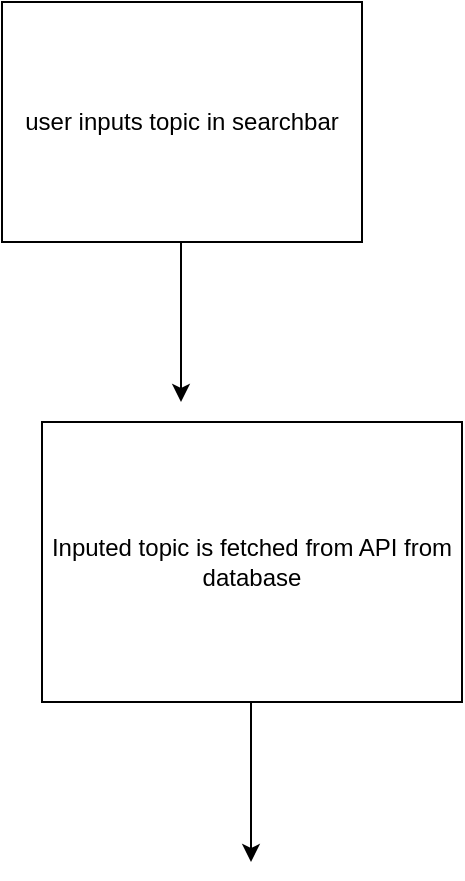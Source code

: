 <mxfile>
    <diagram id="Z4tLATWRonfAbU48F7Hh" name="Page-1">
        <mxGraphModel dx="1060" dy="349" grid="1" gridSize="10" guides="1" tooltips="1" connect="1" arrows="1" fold="1" page="1" pageScale="1" pageWidth="827" pageHeight="1169" math="0" shadow="0">
            <root>
                <mxCell id="0"/>
                <mxCell id="1" parent="0"/>
                <mxCell id="2" value="user inputs topic in searchbar" style="rounded=0;whiteSpace=wrap;html=1;" vertex="1" parent="1">
                    <mxGeometry x="260" y="30" width="180" height="120" as="geometry"/>
                </mxCell>
                <mxCell id="3" value="" style="endArrow=classic;html=1;" edge="1" parent="1">
                    <mxGeometry width="50" height="50" relative="1" as="geometry">
                        <mxPoint x="349.5" y="150" as="sourcePoint"/>
                        <mxPoint x="349.5" y="230" as="targetPoint"/>
                    </mxGeometry>
                </mxCell>
                <mxCell id="4" value="Inputed topic is fetched from API from database" style="rounded=0;whiteSpace=wrap;html=1;" vertex="1" parent="1">
                    <mxGeometry x="280" y="240" width="210" height="140" as="geometry"/>
                </mxCell>
                <mxCell id="5" value="" style="endArrow=classic;html=1;" edge="1" parent="1">
                    <mxGeometry width="50" height="50" relative="1" as="geometry">
                        <mxPoint x="384.5" y="380" as="sourcePoint"/>
                        <mxPoint x="384.5" y="460" as="targetPoint"/>
                    </mxGeometry>
                </mxCell>
            </root>
        </mxGraphModel>
    </diagram>
</mxfile>